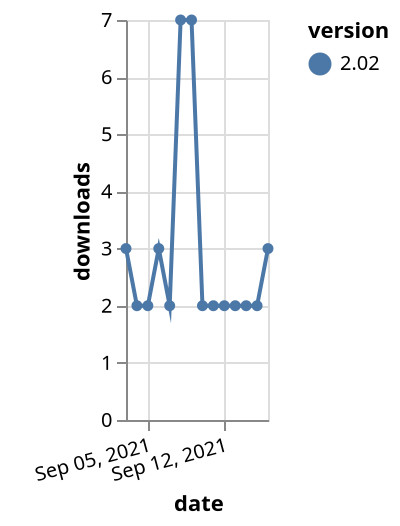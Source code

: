 {"$schema": "https://vega.github.io/schema/vega-lite/v5.json", "description": "A simple bar chart with embedded data.", "data": {"values": [{"date": "2021-09-03", "total": 2733, "delta": 3, "version": "2.02"}, {"date": "2021-09-04", "total": 2735, "delta": 2, "version": "2.02"}, {"date": "2021-09-05", "total": 2737, "delta": 2, "version": "2.02"}, {"date": "2021-09-06", "total": 2740, "delta": 3, "version": "2.02"}, {"date": "2021-09-07", "total": 2742, "delta": 2, "version": "2.02"}, {"date": "2021-09-08", "total": 2749, "delta": 7, "version": "2.02"}, {"date": "2021-09-09", "total": 2756, "delta": 7, "version": "2.02"}, {"date": "2021-09-10", "total": 2758, "delta": 2, "version": "2.02"}, {"date": "2021-09-11", "total": 2760, "delta": 2, "version": "2.02"}, {"date": "2021-09-12", "total": 2762, "delta": 2, "version": "2.02"}, {"date": "2021-09-13", "total": 2764, "delta": 2, "version": "2.02"}, {"date": "2021-09-14", "total": 2766, "delta": 2, "version": "2.02"}, {"date": "2021-09-15", "total": 2768, "delta": 2, "version": "2.02"}, {"date": "2021-09-16", "total": 2771, "delta": 3, "version": "2.02"}]}, "width": "container", "mark": {"type": "line", "point": {"filled": true}}, "encoding": {"x": {"field": "date", "type": "temporal", "timeUnit": "yearmonthdate", "title": "date", "axis": {"labelAngle": -15}}, "y": {"field": "delta", "type": "quantitative", "title": "downloads"}, "color": {"field": "version", "type": "nominal"}, "tooltip": {"field": "delta"}}}